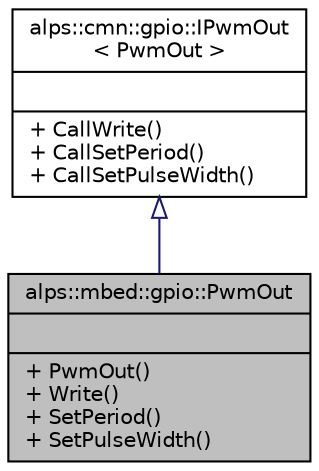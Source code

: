 digraph "alps::mbed::gpio::PwmOut"
{
 // LATEX_PDF_SIZE
  edge [fontname="Helvetica",fontsize="10",labelfontname="Helvetica",labelfontsize="10"];
  node [fontname="Helvetica",fontsize="10",shape=record];
  Node1 [label="{alps::mbed::gpio::PwmOut\n||+ PwmOut()\l+ Write()\l+ SetPeriod()\l+ SetPulseWidth()\l}",height=0.2,width=0.4,color="black", fillcolor="grey75", style="filled", fontcolor="black",tooltip="PWM出力ピン"];
  Node2 -> Node1 [dir="back",color="midnightblue",fontsize="10",style="solid",arrowtail="onormal",fontname="Helvetica"];
  Node2 [label="{alps::cmn::gpio::IPwmOut\l\< PwmOut \>\n||+ CallWrite()\l+ CallSetPeriod()\l+ CallSetPulseWidth()\l}",height=0.2,width=0.4,color="black", fillcolor="white", style="filled",URL="$classalps_1_1cmn_1_1gpio_1_1_i_pwm_out.html",tooltip=" "];
}
